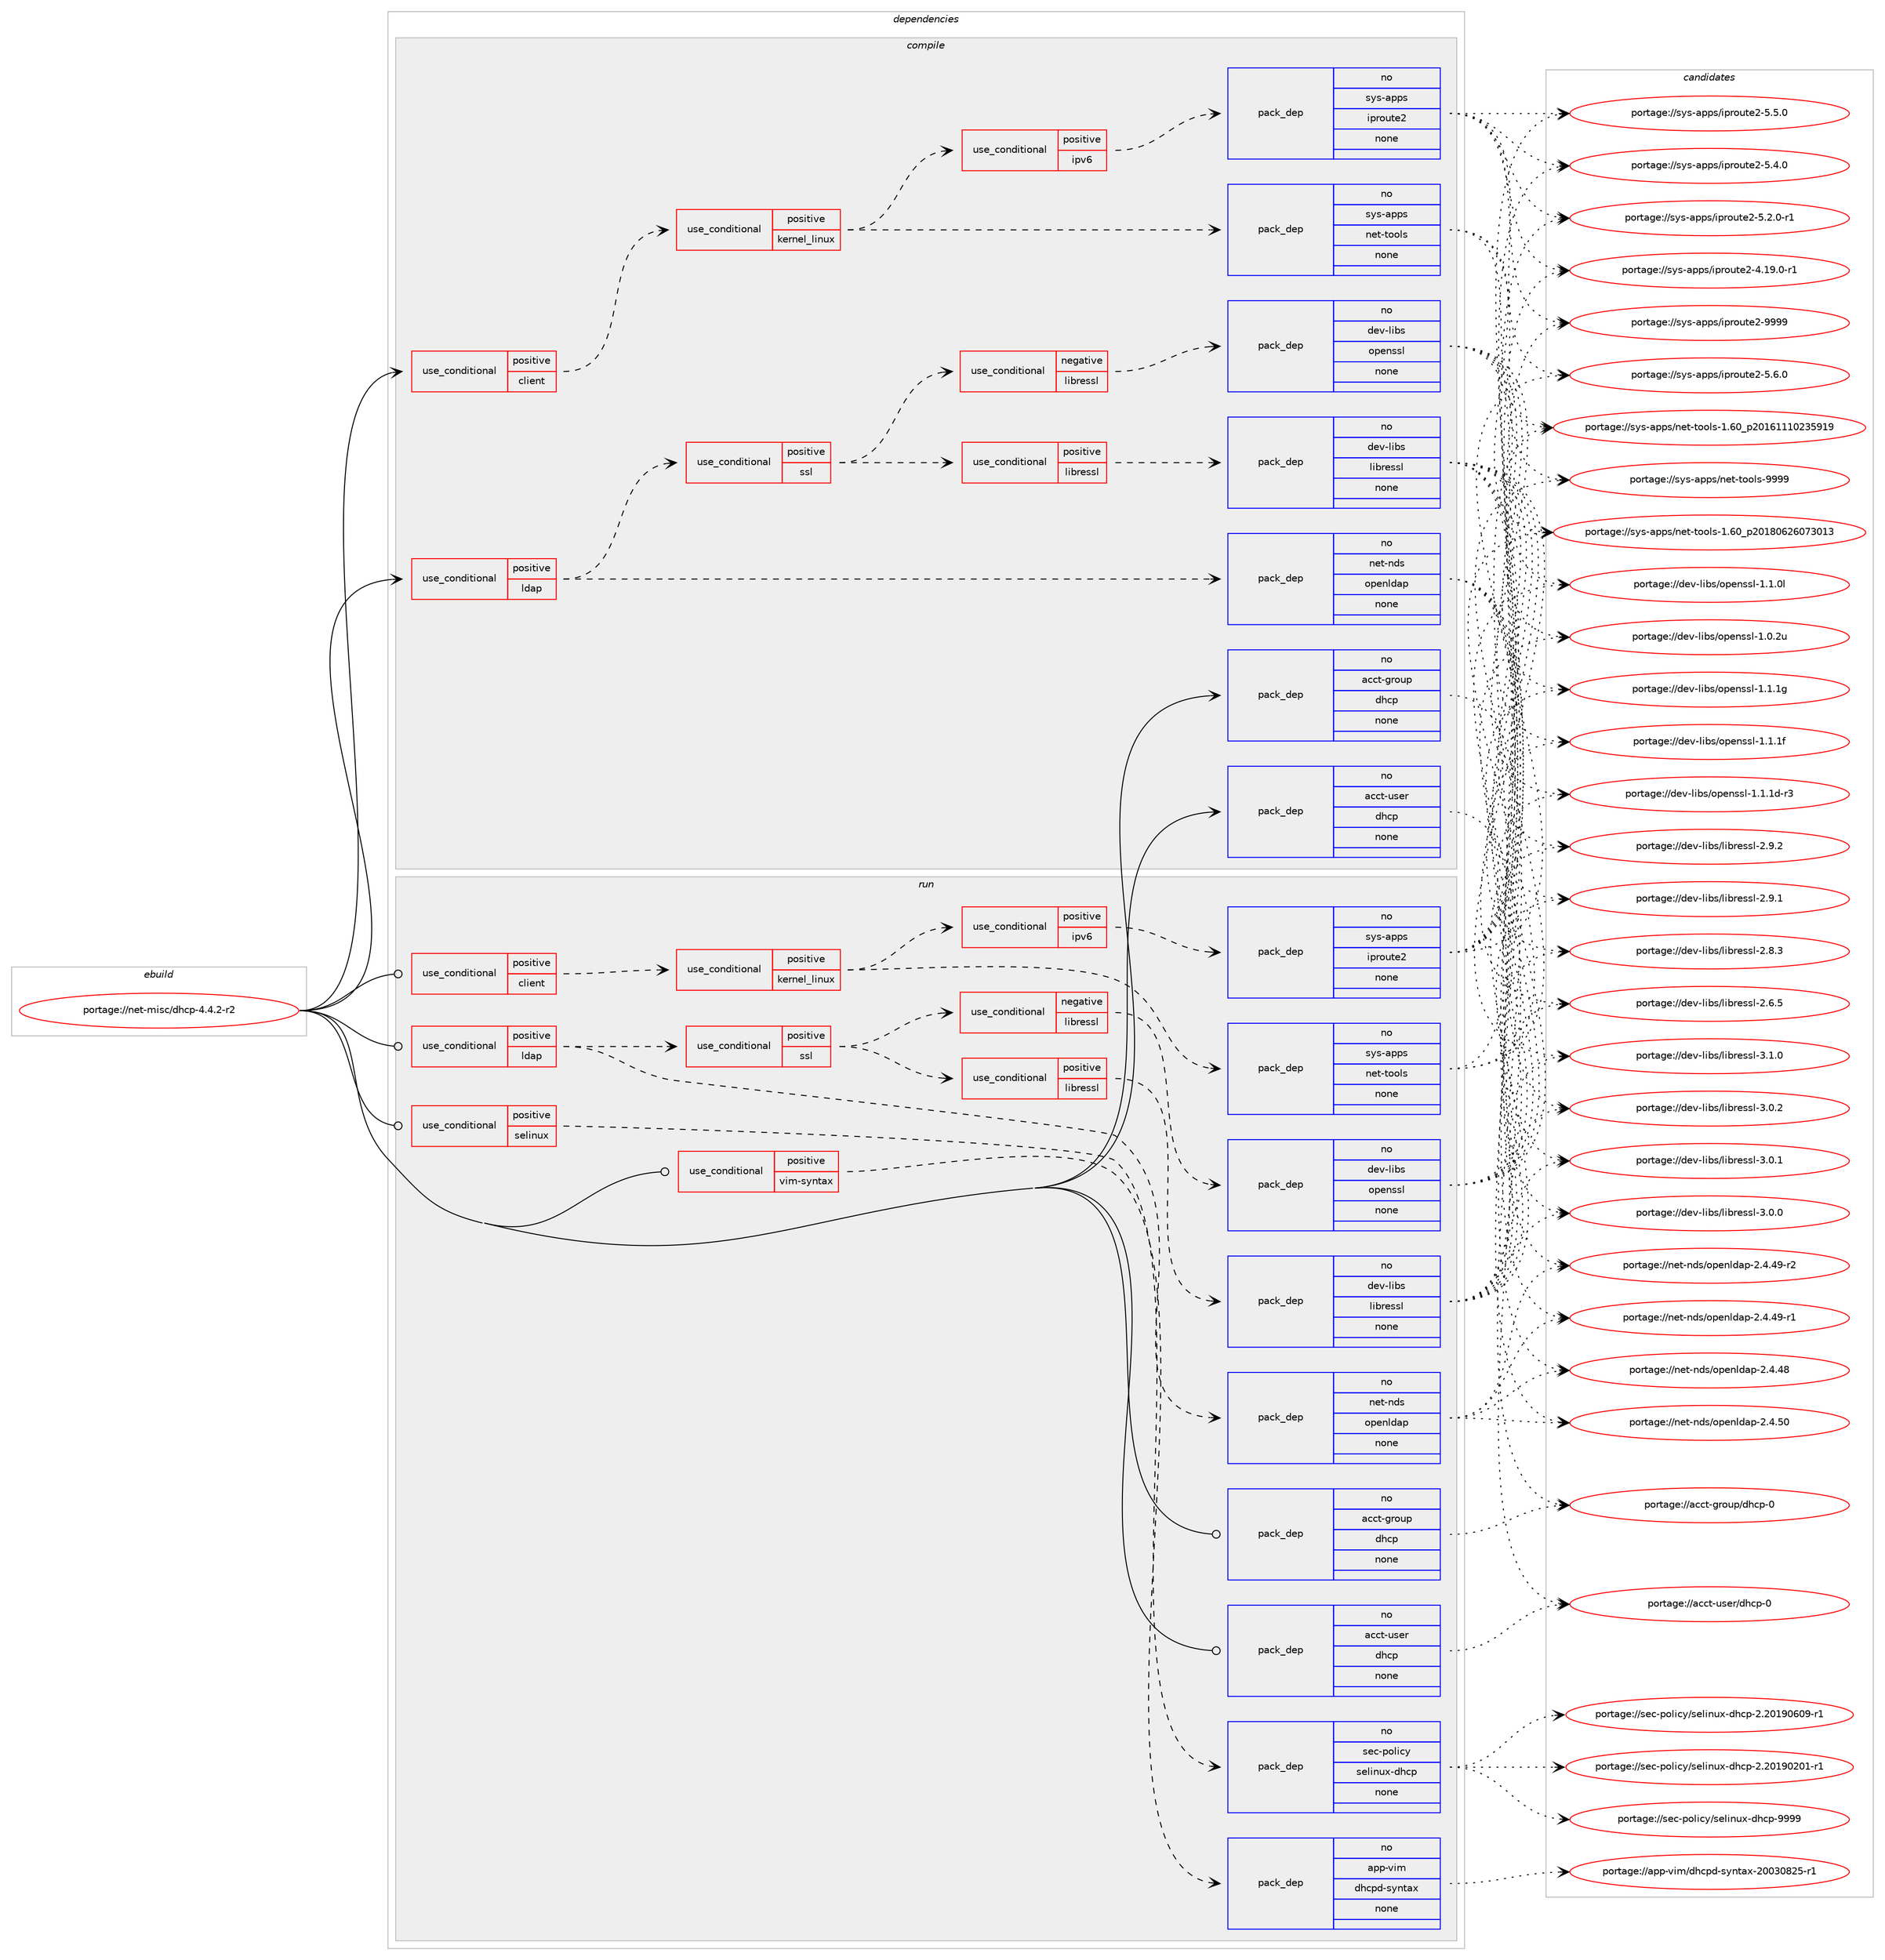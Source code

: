 digraph prolog {

# *************
# Graph options
# *************

newrank=true;
concentrate=true;
compound=true;
graph [rankdir=LR,fontname=Helvetica,fontsize=10,ranksep=1.5];#, ranksep=2.5, nodesep=0.2];
edge  [arrowhead=vee];
node  [fontname=Helvetica,fontsize=10];

# **********
# The ebuild
# **********

subgraph cluster_leftcol {
color=gray;
rank=same;
label=<<i>ebuild</i>>;
id [label="portage://net-misc/dhcp-4.4.2-r2", color=red, width=4, href="../net-misc/dhcp-4.4.2-r2.svg"];
}

# ****************
# The dependencies
# ****************

subgraph cluster_midcol {
color=gray;
label=<<i>dependencies</i>>;
subgraph cluster_compile {
fillcolor="#eeeeee";
style=filled;
label=<<i>compile</i>>;
subgraph cond1192 {
dependency7980 [label=<<TABLE BORDER="0" CELLBORDER="1" CELLSPACING="0" CELLPADDING="4"><TR><TD ROWSPAN="3" CELLPADDING="10">use_conditional</TD></TR><TR><TD>positive</TD></TR><TR><TD>client</TD></TR></TABLE>>, shape=none, color=red];
subgraph cond1193 {
dependency7981 [label=<<TABLE BORDER="0" CELLBORDER="1" CELLSPACING="0" CELLPADDING="4"><TR><TD ROWSPAN="3" CELLPADDING="10">use_conditional</TD></TR><TR><TD>positive</TD></TR><TR><TD>kernel_linux</TD></TR></TABLE>>, shape=none, color=red];
subgraph cond1194 {
dependency7982 [label=<<TABLE BORDER="0" CELLBORDER="1" CELLSPACING="0" CELLPADDING="4"><TR><TD ROWSPAN="3" CELLPADDING="10">use_conditional</TD></TR><TR><TD>positive</TD></TR><TR><TD>ipv6</TD></TR></TABLE>>, shape=none, color=red];
subgraph pack6694 {
dependency7983 [label=<<TABLE BORDER="0" CELLBORDER="1" CELLSPACING="0" CELLPADDING="4" WIDTH="220"><TR><TD ROWSPAN="6" CELLPADDING="30">pack_dep</TD></TR><TR><TD WIDTH="110">no</TD></TR><TR><TD>sys-apps</TD></TR><TR><TD>iproute2</TD></TR><TR><TD>none</TD></TR><TR><TD></TD></TR></TABLE>>, shape=none, color=blue];
}
dependency7982:e -> dependency7983:w [weight=20,style="dashed",arrowhead="vee"];
}
dependency7981:e -> dependency7982:w [weight=20,style="dashed",arrowhead="vee"];
subgraph pack6695 {
dependency7984 [label=<<TABLE BORDER="0" CELLBORDER="1" CELLSPACING="0" CELLPADDING="4" WIDTH="220"><TR><TD ROWSPAN="6" CELLPADDING="30">pack_dep</TD></TR><TR><TD WIDTH="110">no</TD></TR><TR><TD>sys-apps</TD></TR><TR><TD>net-tools</TD></TR><TR><TD>none</TD></TR><TR><TD></TD></TR></TABLE>>, shape=none, color=blue];
}
dependency7981:e -> dependency7984:w [weight=20,style="dashed",arrowhead="vee"];
}
dependency7980:e -> dependency7981:w [weight=20,style="dashed",arrowhead="vee"];
}
id:e -> dependency7980:w [weight=20,style="solid",arrowhead="vee"];
subgraph cond1195 {
dependency7985 [label=<<TABLE BORDER="0" CELLBORDER="1" CELLSPACING="0" CELLPADDING="4"><TR><TD ROWSPAN="3" CELLPADDING="10">use_conditional</TD></TR><TR><TD>positive</TD></TR><TR><TD>ldap</TD></TR></TABLE>>, shape=none, color=red];
subgraph pack6696 {
dependency7986 [label=<<TABLE BORDER="0" CELLBORDER="1" CELLSPACING="0" CELLPADDING="4" WIDTH="220"><TR><TD ROWSPAN="6" CELLPADDING="30">pack_dep</TD></TR><TR><TD WIDTH="110">no</TD></TR><TR><TD>net-nds</TD></TR><TR><TD>openldap</TD></TR><TR><TD>none</TD></TR><TR><TD></TD></TR></TABLE>>, shape=none, color=blue];
}
dependency7985:e -> dependency7986:w [weight=20,style="dashed",arrowhead="vee"];
subgraph cond1196 {
dependency7987 [label=<<TABLE BORDER="0" CELLBORDER="1" CELLSPACING="0" CELLPADDING="4"><TR><TD ROWSPAN="3" CELLPADDING="10">use_conditional</TD></TR><TR><TD>positive</TD></TR><TR><TD>ssl</TD></TR></TABLE>>, shape=none, color=red];
subgraph cond1197 {
dependency7988 [label=<<TABLE BORDER="0" CELLBORDER="1" CELLSPACING="0" CELLPADDING="4"><TR><TD ROWSPAN="3" CELLPADDING="10">use_conditional</TD></TR><TR><TD>negative</TD></TR><TR><TD>libressl</TD></TR></TABLE>>, shape=none, color=red];
subgraph pack6697 {
dependency7989 [label=<<TABLE BORDER="0" CELLBORDER="1" CELLSPACING="0" CELLPADDING="4" WIDTH="220"><TR><TD ROWSPAN="6" CELLPADDING="30">pack_dep</TD></TR><TR><TD WIDTH="110">no</TD></TR><TR><TD>dev-libs</TD></TR><TR><TD>openssl</TD></TR><TR><TD>none</TD></TR><TR><TD></TD></TR></TABLE>>, shape=none, color=blue];
}
dependency7988:e -> dependency7989:w [weight=20,style="dashed",arrowhead="vee"];
}
dependency7987:e -> dependency7988:w [weight=20,style="dashed",arrowhead="vee"];
subgraph cond1198 {
dependency7990 [label=<<TABLE BORDER="0" CELLBORDER="1" CELLSPACING="0" CELLPADDING="4"><TR><TD ROWSPAN="3" CELLPADDING="10">use_conditional</TD></TR><TR><TD>positive</TD></TR><TR><TD>libressl</TD></TR></TABLE>>, shape=none, color=red];
subgraph pack6698 {
dependency7991 [label=<<TABLE BORDER="0" CELLBORDER="1" CELLSPACING="0" CELLPADDING="4" WIDTH="220"><TR><TD ROWSPAN="6" CELLPADDING="30">pack_dep</TD></TR><TR><TD WIDTH="110">no</TD></TR><TR><TD>dev-libs</TD></TR><TR><TD>libressl</TD></TR><TR><TD>none</TD></TR><TR><TD></TD></TR></TABLE>>, shape=none, color=blue];
}
dependency7990:e -> dependency7991:w [weight=20,style="dashed",arrowhead="vee"];
}
dependency7987:e -> dependency7990:w [weight=20,style="dashed",arrowhead="vee"];
}
dependency7985:e -> dependency7987:w [weight=20,style="dashed",arrowhead="vee"];
}
id:e -> dependency7985:w [weight=20,style="solid",arrowhead="vee"];
subgraph pack6699 {
dependency7992 [label=<<TABLE BORDER="0" CELLBORDER="1" CELLSPACING="0" CELLPADDING="4" WIDTH="220"><TR><TD ROWSPAN="6" CELLPADDING="30">pack_dep</TD></TR><TR><TD WIDTH="110">no</TD></TR><TR><TD>acct-group</TD></TR><TR><TD>dhcp</TD></TR><TR><TD>none</TD></TR><TR><TD></TD></TR></TABLE>>, shape=none, color=blue];
}
id:e -> dependency7992:w [weight=20,style="solid",arrowhead="vee"];
subgraph pack6700 {
dependency7993 [label=<<TABLE BORDER="0" CELLBORDER="1" CELLSPACING="0" CELLPADDING="4" WIDTH="220"><TR><TD ROWSPAN="6" CELLPADDING="30">pack_dep</TD></TR><TR><TD WIDTH="110">no</TD></TR><TR><TD>acct-user</TD></TR><TR><TD>dhcp</TD></TR><TR><TD>none</TD></TR><TR><TD></TD></TR></TABLE>>, shape=none, color=blue];
}
id:e -> dependency7993:w [weight=20,style="solid",arrowhead="vee"];
}
subgraph cluster_compileandrun {
fillcolor="#eeeeee";
style=filled;
label=<<i>compile and run</i>>;
}
subgraph cluster_run {
fillcolor="#eeeeee";
style=filled;
label=<<i>run</i>>;
subgraph cond1199 {
dependency7994 [label=<<TABLE BORDER="0" CELLBORDER="1" CELLSPACING="0" CELLPADDING="4"><TR><TD ROWSPAN="3" CELLPADDING="10">use_conditional</TD></TR><TR><TD>positive</TD></TR><TR><TD>client</TD></TR></TABLE>>, shape=none, color=red];
subgraph cond1200 {
dependency7995 [label=<<TABLE BORDER="0" CELLBORDER="1" CELLSPACING="0" CELLPADDING="4"><TR><TD ROWSPAN="3" CELLPADDING="10">use_conditional</TD></TR><TR><TD>positive</TD></TR><TR><TD>kernel_linux</TD></TR></TABLE>>, shape=none, color=red];
subgraph cond1201 {
dependency7996 [label=<<TABLE BORDER="0" CELLBORDER="1" CELLSPACING="0" CELLPADDING="4"><TR><TD ROWSPAN="3" CELLPADDING="10">use_conditional</TD></TR><TR><TD>positive</TD></TR><TR><TD>ipv6</TD></TR></TABLE>>, shape=none, color=red];
subgraph pack6701 {
dependency7997 [label=<<TABLE BORDER="0" CELLBORDER="1" CELLSPACING="0" CELLPADDING="4" WIDTH="220"><TR><TD ROWSPAN="6" CELLPADDING="30">pack_dep</TD></TR><TR><TD WIDTH="110">no</TD></TR><TR><TD>sys-apps</TD></TR><TR><TD>iproute2</TD></TR><TR><TD>none</TD></TR><TR><TD></TD></TR></TABLE>>, shape=none, color=blue];
}
dependency7996:e -> dependency7997:w [weight=20,style="dashed",arrowhead="vee"];
}
dependency7995:e -> dependency7996:w [weight=20,style="dashed",arrowhead="vee"];
subgraph pack6702 {
dependency7998 [label=<<TABLE BORDER="0" CELLBORDER="1" CELLSPACING="0" CELLPADDING="4" WIDTH="220"><TR><TD ROWSPAN="6" CELLPADDING="30">pack_dep</TD></TR><TR><TD WIDTH="110">no</TD></TR><TR><TD>sys-apps</TD></TR><TR><TD>net-tools</TD></TR><TR><TD>none</TD></TR><TR><TD></TD></TR></TABLE>>, shape=none, color=blue];
}
dependency7995:e -> dependency7998:w [weight=20,style="dashed",arrowhead="vee"];
}
dependency7994:e -> dependency7995:w [weight=20,style="dashed",arrowhead="vee"];
}
id:e -> dependency7994:w [weight=20,style="solid",arrowhead="odot"];
subgraph cond1202 {
dependency7999 [label=<<TABLE BORDER="0" CELLBORDER="1" CELLSPACING="0" CELLPADDING="4"><TR><TD ROWSPAN="3" CELLPADDING="10">use_conditional</TD></TR><TR><TD>positive</TD></TR><TR><TD>ldap</TD></TR></TABLE>>, shape=none, color=red];
subgraph pack6703 {
dependency8000 [label=<<TABLE BORDER="0" CELLBORDER="1" CELLSPACING="0" CELLPADDING="4" WIDTH="220"><TR><TD ROWSPAN="6" CELLPADDING="30">pack_dep</TD></TR><TR><TD WIDTH="110">no</TD></TR><TR><TD>net-nds</TD></TR><TR><TD>openldap</TD></TR><TR><TD>none</TD></TR><TR><TD></TD></TR></TABLE>>, shape=none, color=blue];
}
dependency7999:e -> dependency8000:w [weight=20,style="dashed",arrowhead="vee"];
subgraph cond1203 {
dependency8001 [label=<<TABLE BORDER="0" CELLBORDER="1" CELLSPACING="0" CELLPADDING="4"><TR><TD ROWSPAN="3" CELLPADDING="10">use_conditional</TD></TR><TR><TD>positive</TD></TR><TR><TD>ssl</TD></TR></TABLE>>, shape=none, color=red];
subgraph cond1204 {
dependency8002 [label=<<TABLE BORDER="0" CELLBORDER="1" CELLSPACING="0" CELLPADDING="4"><TR><TD ROWSPAN="3" CELLPADDING="10">use_conditional</TD></TR><TR><TD>negative</TD></TR><TR><TD>libressl</TD></TR></TABLE>>, shape=none, color=red];
subgraph pack6704 {
dependency8003 [label=<<TABLE BORDER="0" CELLBORDER="1" CELLSPACING="0" CELLPADDING="4" WIDTH="220"><TR><TD ROWSPAN="6" CELLPADDING="30">pack_dep</TD></TR><TR><TD WIDTH="110">no</TD></TR><TR><TD>dev-libs</TD></TR><TR><TD>openssl</TD></TR><TR><TD>none</TD></TR><TR><TD></TD></TR></TABLE>>, shape=none, color=blue];
}
dependency8002:e -> dependency8003:w [weight=20,style="dashed",arrowhead="vee"];
}
dependency8001:e -> dependency8002:w [weight=20,style="dashed",arrowhead="vee"];
subgraph cond1205 {
dependency8004 [label=<<TABLE BORDER="0" CELLBORDER="1" CELLSPACING="0" CELLPADDING="4"><TR><TD ROWSPAN="3" CELLPADDING="10">use_conditional</TD></TR><TR><TD>positive</TD></TR><TR><TD>libressl</TD></TR></TABLE>>, shape=none, color=red];
subgraph pack6705 {
dependency8005 [label=<<TABLE BORDER="0" CELLBORDER="1" CELLSPACING="0" CELLPADDING="4" WIDTH="220"><TR><TD ROWSPAN="6" CELLPADDING="30">pack_dep</TD></TR><TR><TD WIDTH="110">no</TD></TR><TR><TD>dev-libs</TD></TR><TR><TD>libressl</TD></TR><TR><TD>none</TD></TR><TR><TD></TD></TR></TABLE>>, shape=none, color=blue];
}
dependency8004:e -> dependency8005:w [weight=20,style="dashed",arrowhead="vee"];
}
dependency8001:e -> dependency8004:w [weight=20,style="dashed",arrowhead="vee"];
}
dependency7999:e -> dependency8001:w [weight=20,style="dashed",arrowhead="vee"];
}
id:e -> dependency7999:w [weight=20,style="solid",arrowhead="odot"];
subgraph cond1206 {
dependency8006 [label=<<TABLE BORDER="0" CELLBORDER="1" CELLSPACING="0" CELLPADDING="4"><TR><TD ROWSPAN="3" CELLPADDING="10">use_conditional</TD></TR><TR><TD>positive</TD></TR><TR><TD>selinux</TD></TR></TABLE>>, shape=none, color=red];
subgraph pack6706 {
dependency8007 [label=<<TABLE BORDER="0" CELLBORDER="1" CELLSPACING="0" CELLPADDING="4" WIDTH="220"><TR><TD ROWSPAN="6" CELLPADDING="30">pack_dep</TD></TR><TR><TD WIDTH="110">no</TD></TR><TR><TD>sec-policy</TD></TR><TR><TD>selinux-dhcp</TD></TR><TR><TD>none</TD></TR><TR><TD></TD></TR></TABLE>>, shape=none, color=blue];
}
dependency8006:e -> dependency8007:w [weight=20,style="dashed",arrowhead="vee"];
}
id:e -> dependency8006:w [weight=20,style="solid",arrowhead="odot"];
subgraph cond1207 {
dependency8008 [label=<<TABLE BORDER="0" CELLBORDER="1" CELLSPACING="0" CELLPADDING="4"><TR><TD ROWSPAN="3" CELLPADDING="10">use_conditional</TD></TR><TR><TD>positive</TD></TR><TR><TD>vim-syntax</TD></TR></TABLE>>, shape=none, color=red];
subgraph pack6707 {
dependency8009 [label=<<TABLE BORDER="0" CELLBORDER="1" CELLSPACING="0" CELLPADDING="4" WIDTH="220"><TR><TD ROWSPAN="6" CELLPADDING="30">pack_dep</TD></TR><TR><TD WIDTH="110">no</TD></TR><TR><TD>app-vim</TD></TR><TR><TD>dhcpd-syntax</TD></TR><TR><TD>none</TD></TR><TR><TD></TD></TR></TABLE>>, shape=none, color=blue];
}
dependency8008:e -> dependency8009:w [weight=20,style="dashed",arrowhead="vee"];
}
id:e -> dependency8008:w [weight=20,style="solid",arrowhead="odot"];
subgraph pack6708 {
dependency8010 [label=<<TABLE BORDER="0" CELLBORDER="1" CELLSPACING="0" CELLPADDING="4" WIDTH="220"><TR><TD ROWSPAN="6" CELLPADDING="30">pack_dep</TD></TR><TR><TD WIDTH="110">no</TD></TR><TR><TD>acct-group</TD></TR><TR><TD>dhcp</TD></TR><TR><TD>none</TD></TR><TR><TD></TD></TR></TABLE>>, shape=none, color=blue];
}
id:e -> dependency8010:w [weight=20,style="solid",arrowhead="odot"];
subgraph pack6709 {
dependency8011 [label=<<TABLE BORDER="0" CELLBORDER="1" CELLSPACING="0" CELLPADDING="4" WIDTH="220"><TR><TD ROWSPAN="6" CELLPADDING="30">pack_dep</TD></TR><TR><TD WIDTH="110">no</TD></TR><TR><TD>acct-user</TD></TR><TR><TD>dhcp</TD></TR><TR><TD>none</TD></TR><TR><TD></TD></TR></TABLE>>, shape=none, color=blue];
}
id:e -> dependency8011:w [weight=20,style="solid",arrowhead="odot"];
}
}

# **************
# The candidates
# **************

subgraph cluster_choices {
rank=same;
color=gray;
label=<<i>candidates</i>>;

subgraph choice6694 {
color=black;
nodesep=1;
choice115121115459711211211547105112114111117116101504557575757 [label="portage://sys-apps/iproute2-9999", color=red, width=4,href="../sys-apps/iproute2-9999.svg"];
choice11512111545971121121154710511211411111711610150455346544648 [label="portage://sys-apps/iproute2-5.6.0", color=red, width=4,href="../sys-apps/iproute2-5.6.0.svg"];
choice11512111545971121121154710511211411111711610150455346534648 [label="portage://sys-apps/iproute2-5.5.0", color=red, width=4,href="../sys-apps/iproute2-5.5.0.svg"];
choice11512111545971121121154710511211411111711610150455346524648 [label="portage://sys-apps/iproute2-5.4.0", color=red, width=4,href="../sys-apps/iproute2-5.4.0.svg"];
choice115121115459711211211547105112114111117116101504553465046484511449 [label="portage://sys-apps/iproute2-5.2.0-r1", color=red, width=4,href="../sys-apps/iproute2-5.2.0-r1.svg"];
choice11512111545971121121154710511211411111711610150455246495746484511449 [label="portage://sys-apps/iproute2-4.19.0-r1", color=red, width=4,href="../sys-apps/iproute2-4.19.0-r1.svg"];
dependency7983:e -> choice115121115459711211211547105112114111117116101504557575757:w [style=dotted,weight="100"];
dependency7983:e -> choice11512111545971121121154710511211411111711610150455346544648:w [style=dotted,weight="100"];
dependency7983:e -> choice11512111545971121121154710511211411111711610150455346534648:w [style=dotted,weight="100"];
dependency7983:e -> choice11512111545971121121154710511211411111711610150455346524648:w [style=dotted,weight="100"];
dependency7983:e -> choice115121115459711211211547105112114111117116101504553465046484511449:w [style=dotted,weight="100"];
dependency7983:e -> choice11512111545971121121154710511211411111711610150455246495746484511449:w [style=dotted,weight="100"];
}
subgraph choice6695 {
color=black;
nodesep=1;
choice115121115459711211211547110101116451161111111081154557575757 [label="portage://sys-apps/net-tools-9999", color=red, width=4,href="../sys-apps/net-tools-9999.svg"];
choice115121115459711211211547110101116451161111111081154549465448951125048495648545054485551484951 [label="portage://sys-apps/net-tools-1.60_p20180626073013", color=red, width=4,href="../sys-apps/net-tools-1.60_p20180626073013.svg"];
choice115121115459711211211547110101116451161111111081154549465448951125048495449494948505153574957 [label="portage://sys-apps/net-tools-1.60_p20161110235919", color=red, width=4,href="../sys-apps/net-tools-1.60_p20161110235919.svg"];
dependency7984:e -> choice115121115459711211211547110101116451161111111081154557575757:w [style=dotted,weight="100"];
dependency7984:e -> choice115121115459711211211547110101116451161111111081154549465448951125048495648545054485551484951:w [style=dotted,weight="100"];
dependency7984:e -> choice115121115459711211211547110101116451161111111081154549465448951125048495449494948505153574957:w [style=dotted,weight="100"];
}
subgraph choice6696 {
color=black;
nodesep=1;
choice11010111645110100115471111121011101081009711245504652465348 [label="portage://net-nds/openldap-2.4.50", color=red, width=4,href="../net-nds/openldap-2.4.50.svg"];
choice110101116451101001154711111210111010810097112455046524652574511450 [label="portage://net-nds/openldap-2.4.49-r2", color=red, width=4,href="../net-nds/openldap-2.4.49-r2.svg"];
choice110101116451101001154711111210111010810097112455046524652574511449 [label="portage://net-nds/openldap-2.4.49-r1", color=red, width=4,href="../net-nds/openldap-2.4.49-r1.svg"];
choice11010111645110100115471111121011101081009711245504652465256 [label="portage://net-nds/openldap-2.4.48", color=red, width=4,href="../net-nds/openldap-2.4.48.svg"];
dependency7986:e -> choice11010111645110100115471111121011101081009711245504652465348:w [style=dotted,weight="100"];
dependency7986:e -> choice110101116451101001154711111210111010810097112455046524652574511450:w [style=dotted,weight="100"];
dependency7986:e -> choice110101116451101001154711111210111010810097112455046524652574511449:w [style=dotted,weight="100"];
dependency7986:e -> choice11010111645110100115471111121011101081009711245504652465256:w [style=dotted,weight="100"];
}
subgraph choice6697 {
color=black;
nodesep=1;
choice100101118451081059811547111112101110115115108454946494649103 [label="portage://dev-libs/openssl-1.1.1g", color=red, width=4,href="../dev-libs/openssl-1.1.1g.svg"];
choice100101118451081059811547111112101110115115108454946494649102 [label="portage://dev-libs/openssl-1.1.1f", color=red, width=4,href="../dev-libs/openssl-1.1.1f.svg"];
choice1001011184510810598115471111121011101151151084549464946491004511451 [label="portage://dev-libs/openssl-1.1.1d-r3", color=red, width=4,href="../dev-libs/openssl-1.1.1d-r3.svg"];
choice100101118451081059811547111112101110115115108454946494648108 [label="portage://dev-libs/openssl-1.1.0l", color=red, width=4,href="../dev-libs/openssl-1.1.0l.svg"];
choice100101118451081059811547111112101110115115108454946484650117 [label="portage://dev-libs/openssl-1.0.2u", color=red, width=4,href="../dev-libs/openssl-1.0.2u.svg"];
dependency7989:e -> choice100101118451081059811547111112101110115115108454946494649103:w [style=dotted,weight="100"];
dependency7989:e -> choice100101118451081059811547111112101110115115108454946494649102:w [style=dotted,weight="100"];
dependency7989:e -> choice1001011184510810598115471111121011101151151084549464946491004511451:w [style=dotted,weight="100"];
dependency7989:e -> choice100101118451081059811547111112101110115115108454946494648108:w [style=dotted,weight="100"];
dependency7989:e -> choice100101118451081059811547111112101110115115108454946484650117:w [style=dotted,weight="100"];
}
subgraph choice6698 {
color=black;
nodesep=1;
choice10010111845108105981154710810598114101115115108455146494648 [label="portage://dev-libs/libressl-3.1.0", color=red, width=4,href="../dev-libs/libressl-3.1.0.svg"];
choice10010111845108105981154710810598114101115115108455146484650 [label="portage://dev-libs/libressl-3.0.2", color=red, width=4,href="../dev-libs/libressl-3.0.2.svg"];
choice10010111845108105981154710810598114101115115108455146484649 [label="portage://dev-libs/libressl-3.0.1", color=red, width=4,href="../dev-libs/libressl-3.0.1.svg"];
choice10010111845108105981154710810598114101115115108455146484648 [label="portage://dev-libs/libressl-3.0.0", color=red, width=4,href="../dev-libs/libressl-3.0.0.svg"];
choice10010111845108105981154710810598114101115115108455046574650 [label="portage://dev-libs/libressl-2.9.2", color=red, width=4,href="../dev-libs/libressl-2.9.2.svg"];
choice10010111845108105981154710810598114101115115108455046574649 [label="portage://dev-libs/libressl-2.9.1", color=red, width=4,href="../dev-libs/libressl-2.9.1.svg"];
choice10010111845108105981154710810598114101115115108455046564651 [label="portage://dev-libs/libressl-2.8.3", color=red, width=4,href="../dev-libs/libressl-2.8.3.svg"];
choice10010111845108105981154710810598114101115115108455046544653 [label="portage://dev-libs/libressl-2.6.5", color=red, width=4,href="../dev-libs/libressl-2.6.5.svg"];
dependency7991:e -> choice10010111845108105981154710810598114101115115108455146494648:w [style=dotted,weight="100"];
dependency7991:e -> choice10010111845108105981154710810598114101115115108455146484650:w [style=dotted,weight="100"];
dependency7991:e -> choice10010111845108105981154710810598114101115115108455146484649:w [style=dotted,weight="100"];
dependency7991:e -> choice10010111845108105981154710810598114101115115108455146484648:w [style=dotted,weight="100"];
dependency7991:e -> choice10010111845108105981154710810598114101115115108455046574650:w [style=dotted,weight="100"];
dependency7991:e -> choice10010111845108105981154710810598114101115115108455046574649:w [style=dotted,weight="100"];
dependency7991:e -> choice10010111845108105981154710810598114101115115108455046564651:w [style=dotted,weight="100"];
dependency7991:e -> choice10010111845108105981154710810598114101115115108455046544653:w [style=dotted,weight="100"];
}
subgraph choice6699 {
color=black;
nodesep=1;
choice9799991164510311411111711247100104991124548 [label="portage://acct-group/dhcp-0", color=red, width=4,href="../acct-group/dhcp-0.svg"];
dependency7992:e -> choice9799991164510311411111711247100104991124548:w [style=dotted,weight="100"];
}
subgraph choice6700 {
color=black;
nodesep=1;
choice9799991164511711510111447100104991124548 [label="portage://acct-user/dhcp-0", color=red, width=4,href="../acct-user/dhcp-0.svg"];
dependency7993:e -> choice9799991164511711510111447100104991124548:w [style=dotted,weight="100"];
}
subgraph choice6701 {
color=black;
nodesep=1;
choice115121115459711211211547105112114111117116101504557575757 [label="portage://sys-apps/iproute2-9999", color=red, width=4,href="../sys-apps/iproute2-9999.svg"];
choice11512111545971121121154710511211411111711610150455346544648 [label="portage://sys-apps/iproute2-5.6.0", color=red, width=4,href="../sys-apps/iproute2-5.6.0.svg"];
choice11512111545971121121154710511211411111711610150455346534648 [label="portage://sys-apps/iproute2-5.5.0", color=red, width=4,href="../sys-apps/iproute2-5.5.0.svg"];
choice11512111545971121121154710511211411111711610150455346524648 [label="portage://sys-apps/iproute2-5.4.0", color=red, width=4,href="../sys-apps/iproute2-5.4.0.svg"];
choice115121115459711211211547105112114111117116101504553465046484511449 [label="portage://sys-apps/iproute2-5.2.0-r1", color=red, width=4,href="../sys-apps/iproute2-5.2.0-r1.svg"];
choice11512111545971121121154710511211411111711610150455246495746484511449 [label="portage://sys-apps/iproute2-4.19.0-r1", color=red, width=4,href="../sys-apps/iproute2-4.19.0-r1.svg"];
dependency7997:e -> choice115121115459711211211547105112114111117116101504557575757:w [style=dotted,weight="100"];
dependency7997:e -> choice11512111545971121121154710511211411111711610150455346544648:w [style=dotted,weight="100"];
dependency7997:e -> choice11512111545971121121154710511211411111711610150455346534648:w [style=dotted,weight="100"];
dependency7997:e -> choice11512111545971121121154710511211411111711610150455346524648:w [style=dotted,weight="100"];
dependency7997:e -> choice115121115459711211211547105112114111117116101504553465046484511449:w [style=dotted,weight="100"];
dependency7997:e -> choice11512111545971121121154710511211411111711610150455246495746484511449:w [style=dotted,weight="100"];
}
subgraph choice6702 {
color=black;
nodesep=1;
choice115121115459711211211547110101116451161111111081154557575757 [label="portage://sys-apps/net-tools-9999", color=red, width=4,href="../sys-apps/net-tools-9999.svg"];
choice115121115459711211211547110101116451161111111081154549465448951125048495648545054485551484951 [label="portage://sys-apps/net-tools-1.60_p20180626073013", color=red, width=4,href="../sys-apps/net-tools-1.60_p20180626073013.svg"];
choice115121115459711211211547110101116451161111111081154549465448951125048495449494948505153574957 [label="portage://sys-apps/net-tools-1.60_p20161110235919", color=red, width=4,href="../sys-apps/net-tools-1.60_p20161110235919.svg"];
dependency7998:e -> choice115121115459711211211547110101116451161111111081154557575757:w [style=dotted,weight="100"];
dependency7998:e -> choice115121115459711211211547110101116451161111111081154549465448951125048495648545054485551484951:w [style=dotted,weight="100"];
dependency7998:e -> choice115121115459711211211547110101116451161111111081154549465448951125048495449494948505153574957:w [style=dotted,weight="100"];
}
subgraph choice6703 {
color=black;
nodesep=1;
choice11010111645110100115471111121011101081009711245504652465348 [label="portage://net-nds/openldap-2.4.50", color=red, width=4,href="../net-nds/openldap-2.4.50.svg"];
choice110101116451101001154711111210111010810097112455046524652574511450 [label="portage://net-nds/openldap-2.4.49-r2", color=red, width=4,href="../net-nds/openldap-2.4.49-r2.svg"];
choice110101116451101001154711111210111010810097112455046524652574511449 [label="portage://net-nds/openldap-2.4.49-r1", color=red, width=4,href="../net-nds/openldap-2.4.49-r1.svg"];
choice11010111645110100115471111121011101081009711245504652465256 [label="portage://net-nds/openldap-2.4.48", color=red, width=4,href="../net-nds/openldap-2.4.48.svg"];
dependency8000:e -> choice11010111645110100115471111121011101081009711245504652465348:w [style=dotted,weight="100"];
dependency8000:e -> choice110101116451101001154711111210111010810097112455046524652574511450:w [style=dotted,weight="100"];
dependency8000:e -> choice110101116451101001154711111210111010810097112455046524652574511449:w [style=dotted,weight="100"];
dependency8000:e -> choice11010111645110100115471111121011101081009711245504652465256:w [style=dotted,weight="100"];
}
subgraph choice6704 {
color=black;
nodesep=1;
choice100101118451081059811547111112101110115115108454946494649103 [label="portage://dev-libs/openssl-1.1.1g", color=red, width=4,href="../dev-libs/openssl-1.1.1g.svg"];
choice100101118451081059811547111112101110115115108454946494649102 [label="portage://dev-libs/openssl-1.1.1f", color=red, width=4,href="../dev-libs/openssl-1.1.1f.svg"];
choice1001011184510810598115471111121011101151151084549464946491004511451 [label="portage://dev-libs/openssl-1.1.1d-r3", color=red, width=4,href="../dev-libs/openssl-1.1.1d-r3.svg"];
choice100101118451081059811547111112101110115115108454946494648108 [label="portage://dev-libs/openssl-1.1.0l", color=red, width=4,href="../dev-libs/openssl-1.1.0l.svg"];
choice100101118451081059811547111112101110115115108454946484650117 [label="portage://dev-libs/openssl-1.0.2u", color=red, width=4,href="../dev-libs/openssl-1.0.2u.svg"];
dependency8003:e -> choice100101118451081059811547111112101110115115108454946494649103:w [style=dotted,weight="100"];
dependency8003:e -> choice100101118451081059811547111112101110115115108454946494649102:w [style=dotted,weight="100"];
dependency8003:e -> choice1001011184510810598115471111121011101151151084549464946491004511451:w [style=dotted,weight="100"];
dependency8003:e -> choice100101118451081059811547111112101110115115108454946494648108:w [style=dotted,weight="100"];
dependency8003:e -> choice100101118451081059811547111112101110115115108454946484650117:w [style=dotted,weight="100"];
}
subgraph choice6705 {
color=black;
nodesep=1;
choice10010111845108105981154710810598114101115115108455146494648 [label="portage://dev-libs/libressl-3.1.0", color=red, width=4,href="../dev-libs/libressl-3.1.0.svg"];
choice10010111845108105981154710810598114101115115108455146484650 [label="portage://dev-libs/libressl-3.0.2", color=red, width=4,href="../dev-libs/libressl-3.0.2.svg"];
choice10010111845108105981154710810598114101115115108455146484649 [label="portage://dev-libs/libressl-3.0.1", color=red, width=4,href="../dev-libs/libressl-3.0.1.svg"];
choice10010111845108105981154710810598114101115115108455146484648 [label="portage://dev-libs/libressl-3.0.0", color=red, width=4,href="../dev-libs/libressl-3.0.0.svg"];
choice10010111845108105981154710810598114101115115108455046574650 [label="portage://dev-libs/libressl-2.9.2", color=red, width=4,href="../dev-libs/libressl-2.9.2.svg"];
choice10010111845108105981154710810598114101115115108455046574649 [label="portage://dev-libs/libressl-2.9.1", color=red, width=4,href="../dev-libs/libressl-2.9.1.svg"];
choice10010111845108105981154710810598114101115115108455046564651 [label="portage://dev-libs/libressl-2.8.3", color=red, width=4,href="../dev-libs/libressl-2.8.3.svg"];
choice10010111845108105981154710810598114101115115108455046544653 [label="portage://dev-libs/libressl-2.6.5", color=red, width=4,href="../dev-libs/libressl-2.6.5.svg"];
dependency8005:e -> choice10010111845108105981154710810598114101115115108455146494648:w [style=dotted,weight="100"];
dependency8005:e -> choice10010111845108105981154710810598114101115115108455146484650:w [style=dotted,weight="100"];
dependency8005:e -> choice10010111845108105981154710810598114101115115108455146484649:w [style=dotted,weight="100"];
dependency8005:e -> choice10010111845108105981154710810598114101115115108455146484648:w [style=dotted,weight="100"];
dependency8005:e -> choice10010111845108105981154710810598114101115115108455046574650:w [style=dotted,weight="100"];
dependency8005:e -> choice10010111845108105981154710810598114101115115108455046574649:w [style=dotted,weight="100"];
dependency8005:e -> choice10010111845108105981154710810598114101115115108455046564651:w [style=dotted,weight="100"];
dependency8005:e -> choice10010111845108105981154710810598114101115115108455046544653:w [style=dotted,weight="100"];
}
subgraph choice6706 {
color=black;
nodesep=1;
choice1151019945112111108105991214711510110810511011712045100104991124557575757 [label="portage://sec-policy/selinux-dhcp-9999", color=red, width=4,href="../sec-policy/selinux-dhcp-9999.svg"];
choice11510199451121111081059912147115101108105110117120451001049911245504650484957485448574511449 [label="portage://sec-policy/selinux-dhcp-2.20190609-r1", color=red, width=4,href="../sec-policy/selinux-dhcp-2.20190609-r1.svg"];
choice11510199451121111081059912147115101108105110117120451001049911245504650484957485048494511449 [label="portage://sec-policy/selinux-dhcp-2.20190201-r1", color=red, width=4,href="../sec-policy/selinux-dhcp-2.20190201-r1.svg"];
dependency8007:e -> choice1151019945112111108105991214711510110810511011712045100104991124557575757:w [style=dotted,weight="100"];
dependency8007:e -> choice11510199451121111081059912147115101108105110117120451001049911245504650484957485448574511449:w [style=dotted,weight="100"];
dependency8007:e -> choice11510199451121111081059912147115101108105110117120451001049911245504650484957485048494511449:w [style=dotted,weight="100"];
}
subgraph choice6707 {
color=black;
nodesep=1;
choice9711211245118105109471001049911210045115121110116971204550484851485650534511449 [label="portage://app-vim/dhcpd-syntax-20030825-r1", color=red, width=4,href="../app-vim/dhcpd-syntax-20030825-r1.svg"];
dependency8009:e -> choice9711211245118105109471001049911210045115121110116971204550484851485650534511449:w [style=dotted,weight="100"];
}
subgraph choice6708 {
color=black;
nodesep=1;
choice9799991164510311411111711247100104991124548 [label="portage://acct-group/dhcp-0", color=red, width=4,href="../acct-group/dhcp-0.svg"];
dependency8010:e -> choice9799991164510311411111711247100104991124548:w [style=dotted,weight="100"];
}
subgraph choice6709 {
color=black;
nodesep=1;
choice9799991164511711510111447100104991124548 [label="portage://acct-user/dhcp-0", color=red, width=4,href="../acct-user/dhcp-0.svg"];
dependency8011:e -> choice9799991164511711510111447100104991124548:w [style=dotted,weight="100"];
}
}

}
